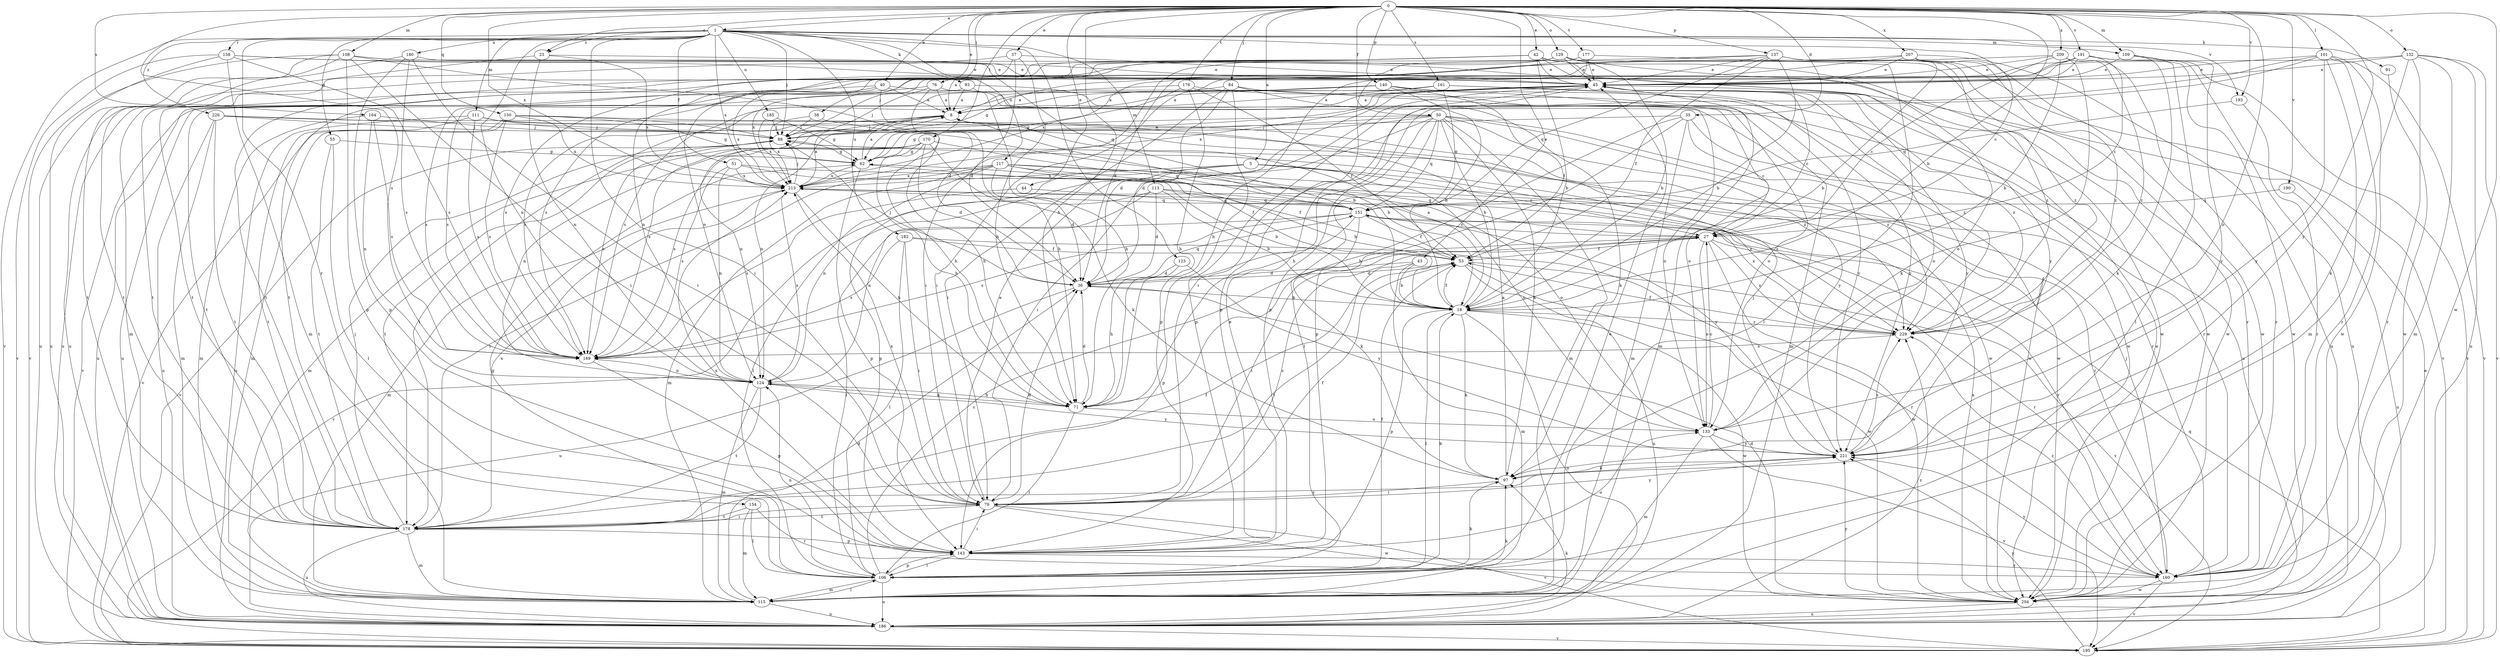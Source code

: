 strict digraph  {
0;
1;
5;
8;
18;
23;
27;
35;
36;
37;
38;
40;
42;
43;
44;
45;
50;
51;
53;
55;
62;
71;
76;
79;
84;
88;
91;
93;
97;
101;
106;
108;
109;
111;
113;
115;
117;
123;
124;
129;
132;
133;
137;
140;
143;
150;
151;
154;
158;
160;
161;
164;
169;
170;
176;
177;
178;
180;
182;
185;
186;
190;
191;
193;
195;
204;
207;
209;
213;
221;
226;
229;
0 -> 1  [label=a];
0 -> 5  [label=a];
0 -> 18  [label=b];
0 -> 23  [label=c];
0 -> 35  [label=d];
0 -> 37  [label=e];
0 -> 38  [label=e];
0 -> 40  [label=e];
0 -> 42  [label=e];
0 -> 43  [label=e];
0 -> 44  [label=e];
0 -> 50  [label=f];
0 -> 71  [label=h];
0 -> 76  [label=i];
0 -> 84  [label=j];
0 -> 101  [label=l];
0 -> 108  [label=m];
0 -> 109  [label=m];
0 -> 129  [label=o];
0 -> 132  [label=o];
0 -> 133  [label=o];
0 -> 137  [label=p];
0 -> 140  [label=p];
0 -> 150  [label=q];
0 -> 161  [label=s];
0 -> 164  [label=s];
0 -> 169  [label=s];
0 -> 170  [label=t];
0 -> 176  [label=t];
0 -> 177  [label=t];
0 -> 190  [label=v];
0 -> 191  [label=v];
0 -> 193  [label=v];
0 -> 204  [label=w];
0 -> 207  [label=x];
0 -> 209  [label=x];
0 -> 213  [label=x];
0 -> 221  [label=y];
1 -> 23  [label=c];
1 -> 27  [label=c];
1 -> 51  [label=f];
1 -> 55  [label=g];
1 -> 79  [label=i];
1 -> 88  [label=j];
1 -> 91  [label=k];
1 -> 93  [label=k];
1 -> 109  [label=m];
1 -> 111  [label=m];
1 -> 113  [label=m];
1 -> 117  [label=n];
1 -> 123  [label=n];
1 -> 124  [label=n];
1 -> 154  [label=r];
1 -> 158  [label=r];
1 -> 180  [label=u];
1 -> 182  [label=u];
1 -> 185  [label=u];
1 -> 193  [label=v];
1 -> 195  [label=v];
1 -> 213  [label=x];
1 -> 226  [label=z];
5 -> 27  [label=c];
5 -> 124  [label=n];
5 -> 133  [label=o];
5 -> 143  [label=p];
5 -> 213  [label=x];
5 -> 229  [label=z];
8 -> 88  [label=j];
8 -> 124  [label=n];
8 -> 169  [label=s];
8 -> 178  [label=t];
18 -> 8  [label=a];
18 -> 53  [label=f];
18 -> 97  [label=k];
18 -> 106  [label=l];
18 -> 143  [label=p];
18 -> 186  [label=u];
18 -> 204  [label=w];
18 -> 229  [label=z];
23 -> 45  [label=e];
23 -> 124  [label=n];
23 -> 186  [label=u];
23 -> 213  [label=x];
27 -> 53  [label=f];
27 -> 62  [label=g];
27 -> 79  [label=i];
27 -> 133  [label=o];
27 -> 160  [label=r];
27 -> 204  [label=w];
27 -> 229  [label=z];
35 -> 27  [label=c];
35 -> 71  [label=h];
35 -> 88  [label=j];
35 -> 115  [label=m];
35 -> 143  [label=p];
35 -> 204  [label=w];
36 -> 18  [label=b];
36 -> 88  [label=j];
36 -> 151  [label=q];
36 -> 186  [label=u];
37 -> 36  [label=d];
37 -> 45  [label=e];
37 -> 71  [label=h];
37 -> 115  [label=m];
37 -> 186  [label=u];
38 -> 71  [label=h];
38 -> 88  [label=j];
38 -> 213  [label=x];
40 -> 8  [label=a];
40 -> 18  [label=b];
40 -> 169  [label=s];
40 -> 186  [label=u];
40 -> 204  [label=w];
40 -> 213  [label=x];
42 -> 8  [label=a];
42 -> 18  [label=b];
42 -> 45  [label=e];
42 -> 124  [label=n];
42 -> 178  [label=t];
42 -> 204  [label=w];
42 -> 213  [label=x];
42 -> 221  [label=y];
42 -> 229  [label=z];
43 -> 18  [label=b];
43 -> 36  [label=d];
43 -> 115  [label=m];
43 -> 178  [label=t];
44 -> 151  [label=q];
44 -> 169  [label=s];
45 -> 8  [label=a];
45 -> 27  [label=c];
45 -> 36  [label=d];
45 -> 115  [label=m];
45 -> 133  [label=o];
45 -> 143  [label=p];
45 -> 169  [label=s];
45 -> 213  [label=x];
45 -> 221  [label=y];
45 -> 229  [label=z];
50 -> 18  [label=b];
50 -> 62  [label=g];
50 -> 71  [label=h];
50 -> 79  [label=i];
50 -> 88  [label=j];
50 -> 97  [label=k];
50 -> 106  [label=l];
50 -> 115  [label=m];
50 -> 124  [label=n];
50 -> 151  [label=q];
50 -> 204  [label=w];
50 -> 221  [label=y];
50 -> 229  [label=z];
51 -> 18  [label=b];
51 -> 124  [label=n];
51 -> 169  [label=s];
51 -> 213  [label=x];
51 -> 229  [label=z];
53 -> 36  [label=d];
53 -> 186  [label=u];
53 -> 195  [label=v];
53 -> 204  [label=w];
55 -> 62  [label=g];
55 -> 106  [label=l];
55 -> 178  [label=t];
62 -> 8  [label=a];
62 -> 45  [label=e];
62 -> 53  [label=f];
62 -> 143  [label=p];
62 -> 213  [label=x];
71 -> 36  [label=d];
71 -> 106  [label=l];
71 -> 124  [label=n];
71 -> 133  [label=o];
76 -> 8  [label=a];
76 -> 71  [label=h];
76 -> 88  [label=j];
76 -> 133  [label=o];
76 -> 186  [label=u];
79 -> 27  [label=c];
79 -> 36  [label=d];
79 -> 45  [label=e];
79 -> 53  [label=f];
79 -> 178  [label=t];
79 -> 195  [label=v];
79 -> 204  [label=w];
79 -> 213  [label=x];
79 -> 221  [label=y];
84 -> 8  [label=a];
84 -> 36  [label=d];
84 -> 79  [label=i];
84 -> 97  [label=k];
84 -> 115  [label=m];
84 -> 133  [label=o];
84 -> 143  [label=p];
88 -> 62  [label=g];
88 -> 169  [label=s];
88 -> 178  [label=t];
88 -> 195  [label=v];
91 -> 204  [label=w];
93 -> 8  [label=a];
93 -> 71  [label=h];
93 -> 133  [label=o];
93 -> 195  [label=v];
97 -> 8  [label=a];
97 -> 79  [label=i];
101 -> 45  [label=e];
101 -> 79  [label=i];
101 -> 115  [label=m];
101 -> 143  [label=p];
101 -> 160  [label=r];
101 -> 195  [label=v];
101 -> 204  [label=w];
101 -> 221  [label=y];
106 -> 18  [label=b];
106 -> 27  [label=c];
106 -> 45  [label=e];
106 -> 53  [label=f];
106 -> 62  [label=g];
106 -> 97  [label=k];
106 -> 115  [label=m];
106 -> 124  [label=n];
106 -> 143  [label=p];
106 -> 186  [label=u];
108 -> 36  [label=d];
108 -> 45  [label=e];
108 -> 79  [label=i];
108 -> 143  [label=p];
108 -> 151  [label=q];
108 -> 178  [label=t];
108 -> 186  [label=u];
108 -> 195  [label=v];
109 -> 45  [label=e];
109 -> 97  [label=k];
109 -> 106  [label=l];
109 -> 221  [label=y];
111 -> 71  [label=h];
111 -> 88  [label=j];
111 -> 160  [label=r];
111 -> 169  [label=s];
111 -> 178  [label=t];
111 -> 186  [label=u];
113 -> 18  [label=b];
113 -> 36  [label=d];
113 -> 124  [label=n];
113 -> 151  [label=q];
113 -> 195  [label=v];
113 -> 221  [label=y];
115 -> 36  [label=d];
115 -> 97  [label=k];
115 -> 106  [label=l];
115 -> 186  [label=u];
117 -> 18  [label=b];
117 -> 36  [label=d];
117 -> 53  [label=f];
117 -> 106  [label=l];
117 -> 115  [label=m];
117 -> 133  [label=o];
117 -> 160  [label=r];
117 -> 178  [label=t];
117 -> 213  [label=x];
123 -> 36  [label=d];
123 -> 71  [label=h];
123 -> 221  [label=y];
124 -> 71  [label=h];
124 -> 115  [label=m];
124 -> 178  [label=t];
124 -> 213  [label=x];
124 -> 221  [label=y];
129 -> 18  [label=b];
129 -> 45  [label=e];
129 -> 79  [label=i];
129 -> 124  [label=n];
129 -> 133  [label=o];
129 -> 160  [label=r];
129 -> 169  [label=s];
132 -> 45  [label=e];
132 -> 97  [label=k];
132 -> 115  [label=m];
132 -> 160  [label=r];
132 -> 169  [label=s];
132 -> 186  [label=u];
132 -> 195  [label=v];
133 -> 27  [label=c];
133 -> 115  [label=m];
133 -> 195  [label=v];
133 -> 221  [label=y];
137 -> 18  [label=b];
137 -> 45  [label=e];
137 -> 53  [label=f];
137 -> 62  [label=g];
137 -> 151  [label=q];
137 -> 178  [label=t];
137 -> 195  [label=v];
137 -> 204  [label=w];
137 -> 229  [label=z];
140 -> 8  [label=a];
140 -> 18  [label=b];
140 -> 53  [label=f];
140 -> 169  [label=s];
140 -> 178  [label=t];
140 -> 221  [label=y];
140 -> 229  [label=z];
143 -> 45  [label=e];
143 -> 79  [label=i];
143 -> 106  [label=l];
143 -> 133  [label=o];
143 -> 160  [label=r];
143 -> 213  [label=x];
150 -> 62  [label=g];
150 -> 88  [label=j];
150 -> 115  [label=m];
150 -> 169  [label=s];
150 -> 195  [label=v];
150 -> 213  [label=x];
150 -> 229  [label=z];
151 -> 27  [label=c];
151 -> 53  [label=f];
151 -> 97  [label=k];
151 -> 106  [label=l];
151 -> 143  [label=p];
151 -> 160  [label=r];
151 -> 169  [label=s];
154 -> 106  [label=l];
154 -> 115  [label=m];
154 -> 160  [label=r];
154 -> 178  [label=t];
158 -> 45  [label=e];
158 -> 115  [label=m];
158 -> 169  [label=s];
158 -> 186  [label=u];
158 -> 195  [label=v];
158 -> 204  [label=w];
160 -> 88  [label=j];
160 -> 195  [label=v];
160 -> 204  [label=w];
160 -> 221  [label=y];
160 -> 229  [label=z];
161 -> 8  [label=a];
161 -> 151  [label=q];
161 -> 160  [label=r];
161 -> 169  [label=s];
161 -> 221  [label=y];
164 -> 88  [label=j];
164 -> 115  [label=m];
164 -> 124  [label=n];
164 -> 169  [label=s];
169 -> 124  [label=n];
169 -> 143  [label=p];
170 -> 36  [label=d];
170 -> 62  [label=g];
170 -> 71  [label=h];
170 -> 97  [label=k];
170 -> 115  [label=m];
170 -> 124  [label=n];
170 -> 151  [label=q];
170 -> 169  [label=s];
176 -> 8  [label=a];
176 -> 53  [label=f];
176 -> 62  [label=g];
176 -> 71  [label=h];
176 -> 186  [label=u];
177 -> 36  [label=d];
177 -> 45  [label=e];
177 -> 106  [label=l];
177 -> 143  [label=p];
178 -> 53  [label=f];
178 -> 79  [label=i];
178 -> 88  [label=j];
178 -> 115  [label=m];
178 -> 143  [label=p];
178 -> 186  [label=u];
178 -> 213  [label=x];
178 -> 221  [label=y];
180 -> 45  [label=e];
180 -> 79  [label=i];
180 -> 143  [label=p];
180 -> 169  [label=s];
180 -> 178  [label=t];
182 -> 53  [label=f];
182 -> 79  [label=i];
182 -> 106  [label=l];
182 -> 160  [label=r];
182 -> 169  [label=s];
185 -> 62  [label=g];
185 -> 88  [label=j];
185 -> 213  [label=x];
186 -> 97  [label=k];
186 -> 195  [label=v];
186 -> 229  [label=z];
190 -> 151  [label=q];
190 -> 186  [label=u];
191 -> 27  [label=c];
191 -> 45  [label=e];
191 -> 79  [label=i];
191 -> 88  [label=j];
191 -> 178  [label=t];
191 -> 186  [label=u];
191 -> 195  [label=v];
191 -> 204  [label=w];
193 -> 151  [label=q];
193 -> 160  [label=r];
195 -> 45  [label=e];
195 -> 151  [label=q];
195 -> 221  [label=y];
204 -> 36  [label=d];
204 -> 45  [label=e];
204 -> 186  [label=u];
204 -> 213  [label=x];
204 -> 221  [label=y];
207 -> 18  [label=b];
207 -> 45  [label=e];
207 -> 71  [label=h];
207 -> 186  [label=u];
207 -> 204  [label=w];
207 -> 213  [label=x];
207 -> 229  [label=z];
209 -> 18  [label=b];
209 -> 27  [label=c];
209 -> 45  [label=e];
209 -> 97  [label=k];
209 -> 160  [label=r];
209 -> 178  [label=t];
209 -> 229  [label=z];
213 -> 8  [label=a];
213 -> 71  [label=h];
213 -> 88  [label=j];
213 -> 115  [label=m];
213 -> 151  [label=q];
221 -> 88  [label=j];
221 -> 97  [label=k];
221 -> 229  [label=z];
226 -> 18  [label=b];
226 -> 88  [label=j];
226 -> 115  [label=m];
226 -> 178  [label=t];
226 -> 186  [label=u];
226 -> 204  [label=w];
229 -> 53  [label=f];
229 -> 169  [label=s];
229 -> 213  [label=x];
}
